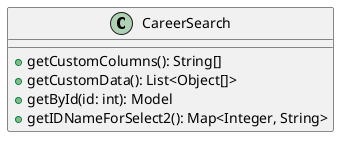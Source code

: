 @startuml

class CareerSearch {
    + getCustomColumns(): String[]
    + getCustomData(): List<Object[]>
    + getById(id: int): Model
    + getIDNameForSelect2(): Map<Integer, String>
}

@enduml
